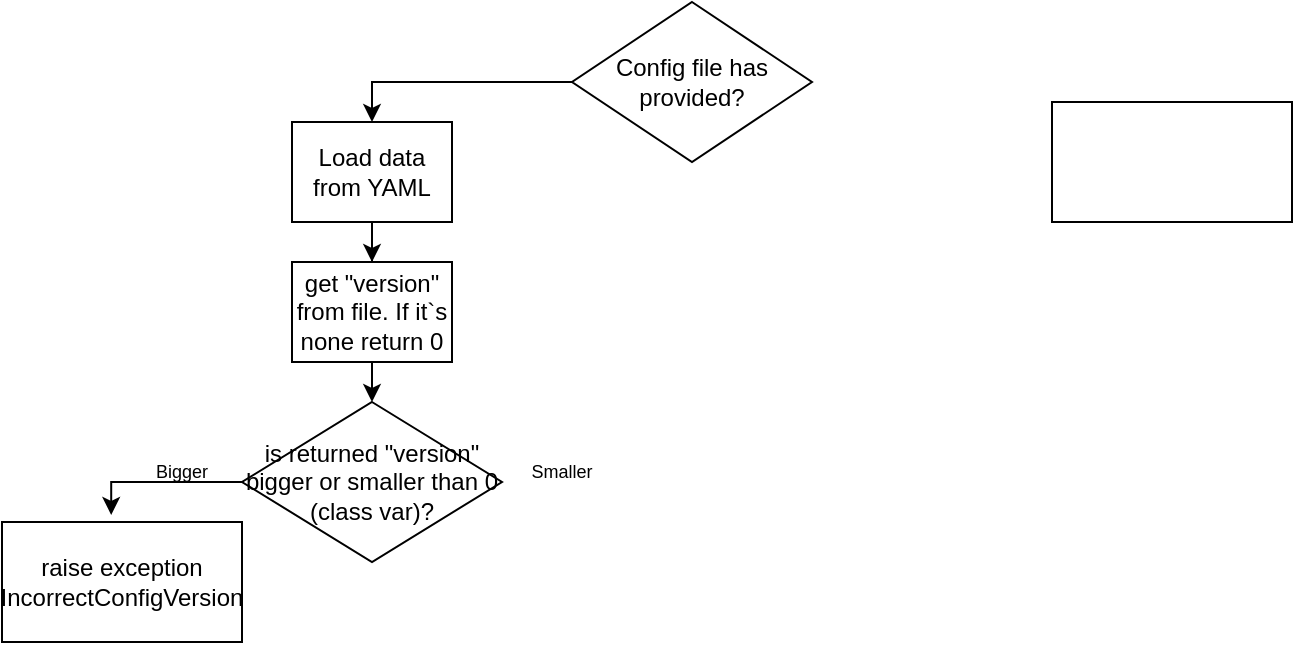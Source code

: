 <mxfile version="20.8.11" type="github">
  <diagram name="Page-1" id="xNig6AHmKdYZGtJH7plb">
    <mxGraphModel dx="989" dy="548" grid="1" gridSize="10" guides="1" tooltips="1" connect="1" arrows="1" fold="1" page="1" pageScale="1" pageWidth="827" pageHeight="1169" math="0" shadow="0">
      <root>
        <mxCell id="0" />
        <mxCell id="1" parent="0" />
        <mxCell id="fLnMNqg-smVPyqudROKN-10" style="edgeStyle=orthogonalEdgeStyle;rounded=0;orthogonalLoop=1;jettySize=auto;html=1;exitX=0;exitY=0.5;exitDx=0;exitDy=0;entryX=0.5;entryY=0;entryDx=0;entryDy=0;" edge="1" parent="1" source="fLnMNqg-smVPyqudROKN-1" target="fLnMNqg-smVPyqudROKN-2">
          <mxGeometry relative="1" as="geometry" />
        </mxCell>
        <mxCell id="fLnMNqg-smVPyqudROKN-1" value="Config file has provided?" style="rhombus;whiteSpace=wrap;html=1;" vertex="1" parent="1">
          <mxGeometry x="340" y="100" width="120" height="80" as="geometry" />
        </mxCell>
        <mxCell id="fLnMNqg-smVPyqudROKN-9" value="" style="edgeStyle=orthogonalEdgeStyle;rounded=0;orthogonalLoop=1;jettySize=auto;html=1;" edge="1" parent="1" source="fLnMNqg-smVPyqudROKN-2" target="fLnMNqg-smVPyqudROKN-7">
          <mxGeometry relative="1" as="geometry" />
        </mxCell>
        <mxCell id="fLnMNqg-smVPyqudROKN-2" value="Load data from YAML" style="rounded=0;whiteSpace=wrap;html=1;" vertex="1" parent="1">
          <mxGeometry x="200" y="160" width="80" height="50" as="geometry" />
        </mxCell>
        <mxCell id="fLnMNqg-smVPyqudROKN-3" value="" style="rounded=0;whiteSpace=wrap;html=1;" vertex="1" parent="1">
          <mxGeometry x="580" y="150" width="120" height="60" as="geometry" />
        </mxCell>
        <mxCell id="fLnMNqg-smVPyqudROKN-13" style="edgeStyle=orthogonalEdgeStyle;rounded=0;orthogonalLoop=1;jettySize=auto;html=1;exitX=0;exitY=0.5;exitDx=0;exitDy=0;entryX=0.455;entryY=-0.059;entryDx=0;entryDy=0;entryPerimeter=0;fontSize=9;" edge="1" parent="1" source="fLnMNqg-smVPyqudROKN-6" target="fLnMNqg-smVPyqudROKN-12">
          <mxGeometry relative="1" as="geometry" />
        </mxCell>
        <mxCell id="fLnMNqg-smVPyqudROKN-6" value="is returned &quot;version&quot; bigger or smaller than 0 (class var)?" style="rhombus;whiteSpace=wrap;html=1;" vertex="1" parent="1">
          <mxGeometry x="175" y="300" width="130" height="80" as="geometry" />
        </mxCell>
        <mxCell id="fLnMNqg-smVPyqudROKN-11" style="edgeStyle=orthogonalEdgeStyle;rounded=0;orthogonalLoop=1;jettySize=auto;html=1;exitX=0.5;exitY=1;exitDx=0;exitDy=0;entryX=0.5;entryY=0;entryDx=0;entryDy=0;" edge="1" parent="1" source="fLnMNqg-smVPyqudROKN-7" target="fLnMNqg-smVPyqudROKN-6">
          <mxGeometry relative="1" as="geometry" />
        </mxCell>
        <mxCell id="fLnMNqg-smVPyqudROKN-7" value="get &quot;version&quot; from file. If it`s none return 0" style="rounded=0;whiteSpace=wrap;html=1;" vertex="1" parent="1">
          <mxGeometry x="200" y="230" width="80" height="50" as="geometry" />
        </mxCell>
        <mxCell id="fLnMNqg-smVPyqudROKN-12" value="raise exception IncorrectConfigVersion" style="rounded=0;whiteSpace=wrap;html=1;" vertex="1" parent="1">
          <mxGeometry x="55" y="360" width="120" height="60" as="geometry" />
        </mxCell>
        <mxCell id="fLnMNqg-smVPyqudROKN-14" value="Bigger" style="text;html=1;strokeColor=none;fillColor=none;align=center;verticalAlign=middle;whiteSpace=wrap;rounded=0;fontSize=9;" vertex="1" parent="1">
          <mxGeometry x="115" y="320" width="60" height="30" as="geometry" />
        </mxCell>
        <mxCell id="fLnMNqg-smVPyqudROKN-15" value="Smaller" style="text;html=1;strokeColor=none;fillColor=none;align=center;verticalAlign=middle;whiteSpace=wrap;rounded=0;fontSize=9;" vertex="1" parent="1">
          <mxGeometry x="305" y="320" width="60" height="30" as="geometry" />
        </mxCell>
      </root>
    </mxGraphModel>
  </diagram>
</mxfile>

